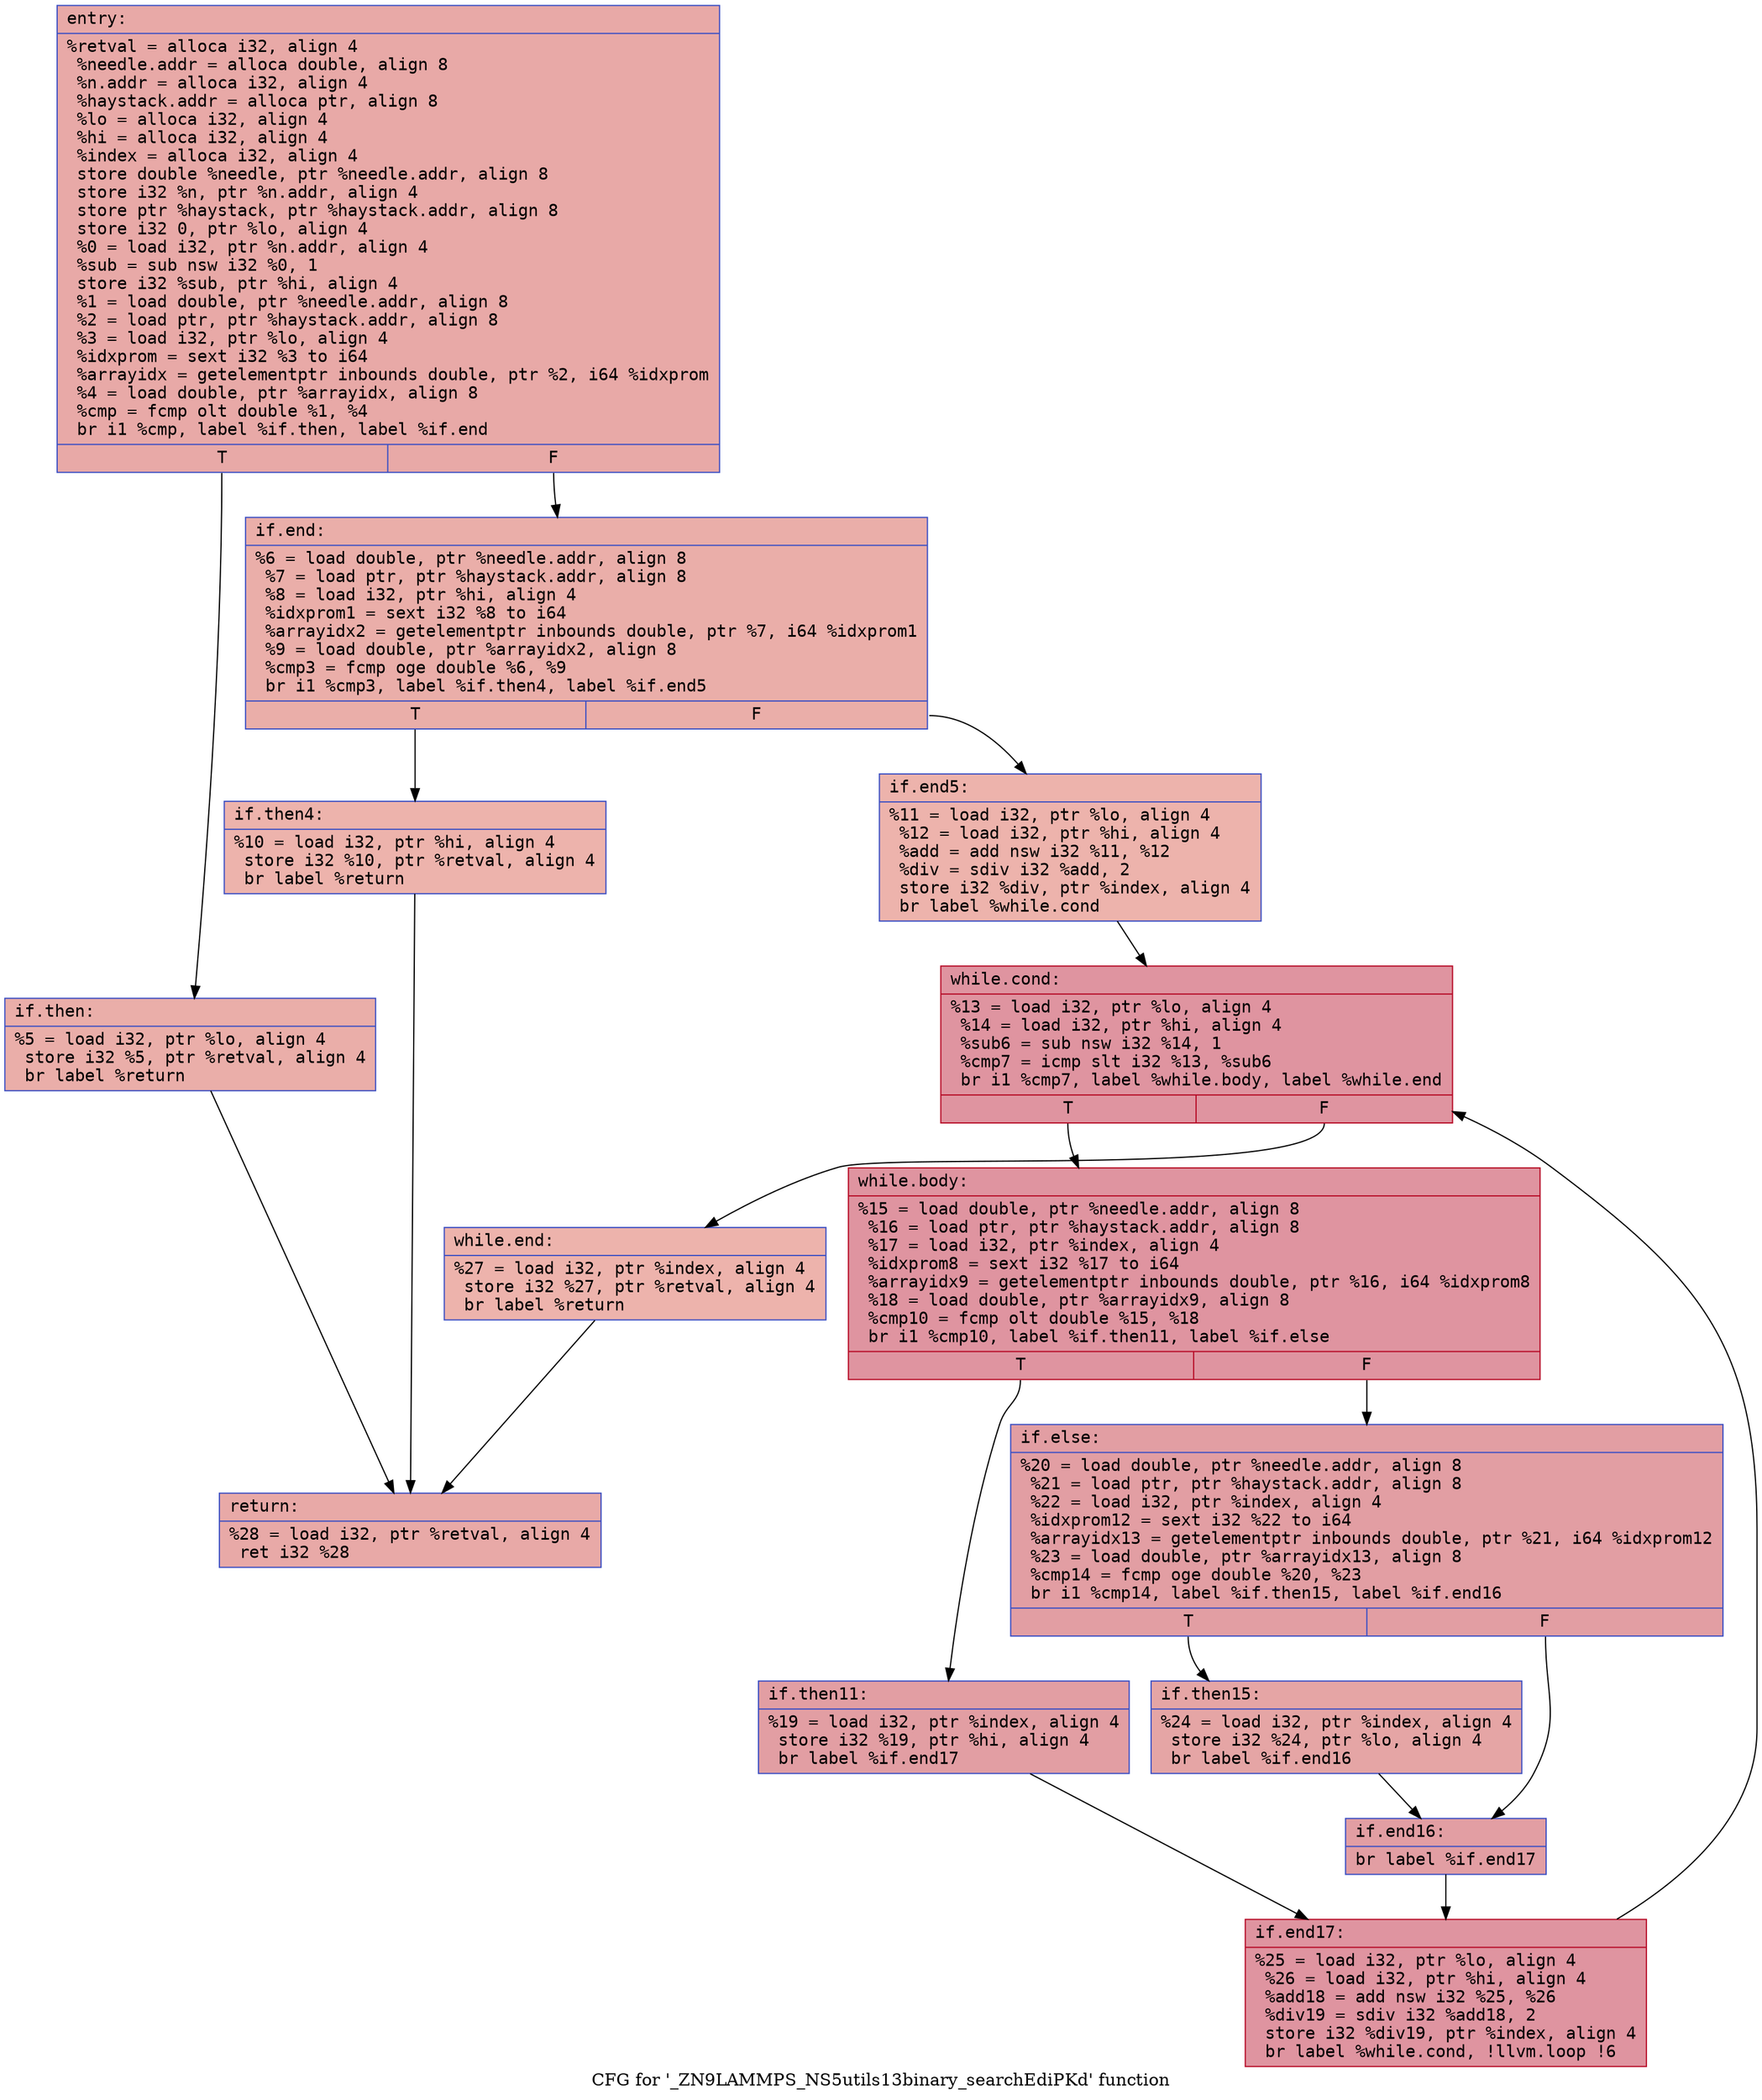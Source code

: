 digraph "CFG for '_ZN9LAMMPS_NS5utils13binary_searchEdiPKd' function" {
	label="CFG for '_ZN9LAMMPS_NS5utils13binary_searchEdiPKd' function";

	Node0x558416763000 [shape=record,color="#3d50c3ff", style=filled, fillcolor="#ca3b3770" fontname="Courier",label="{entry:\l|  %retval = alloca i32, align 4\l  %needle.addr = alloca double, align 8\l  %n.addr = alloca i32, align 4\l  %haystack.addr = alloca ptr, align 8\l  %lo = alloca i32, align 4\l  %hi = alloca i32, align 4\l  %index = alloca i32, align 4\l  store double %needle, ptr %needle.addr, align 8\l  store i32 %n, ptr %n.addr, align 4\l  store ptr %haystack, ptr %haystack.addr, align 8\l  store i32 0, ptr %lo, align 4\l  %0 = load i32, ptr %n.addr, align 4\l  %sub = sub nsw i32 %0, 1\l  store i32 %sub, ptr %hi, align 4\l  %1 = load double, ptr %needle.addr, align 8\l  %2 = load ptr, ptr %haystack.addr, align 8\l  %3 = load i32, ptr %lo, align 4\l  %idxprom = sext i32 %3 to i64\l  %arrayidx = getelementptr inbounds double, ptr %2, i64 %idxprom\l  %4 = load double, ptr %arrayidx, align 8\l  %cmp = fcmp olt double %1, %4\l  br i1 %cmp, label %if.then, label %if.end\l|{<s0>T|<s1>F}}"];
	Node0x558416763000:s0 -> Node0x558416763ea0[tooltip="entry -> if.then\nProbability 50.00%" ];
	Node0x558416763000:s1 -> Node0x558416763f10[tooltip="entry -> if.end\nProbability 50.00%" ];
	Node0x558416763ea0 [shape=record,color="#3d50c3ff", style=filled, fillcolor="#d0473d70" fontname="Courier",label="{if.then:\l|  %5 = load i32, ptr %lo, align 4\l  store i32 %5, ptr %retval, align 4\l  br label %return\l}"];
	Node0x558416763ea0 -> Node0x558416764150[tooltip="if.then -> return\nProbability 100.00%" ];
	Node0x558416763f10 [shape=record,color="#3d50c3ff", style=filled, fillcolor="#d0473d70" fontname="Courier",label="{if.end:\l|  %6 = load double, ptr %needle.addr, align 8\l  %7 = load ptr, ptr %haystack.addr, align 8\l  %8 = load i32, ptr %hi, align 4\l  %idxprom1 = sext i32 %8 to i64\l  %arrayidx2 = getelementptr inbounds double, ptr %7, i64 %idxprom1\l  %9 = load double, ptr %arrayidx2, align 8\l  %cmp3 = fcmp oge double %6, %9\l  br i1 %cmp3, label %if.then4, label %if.end5\l|{<s0>T|<s1>F}}"];
	Node0x558416763f10:s0 -> Node0x558416764650[tooltip="if.end -> if.then4\nProbability 50.00%" ];
	Node0x558416763f10:s1 -> Node0x5584167646d0[tooltip="if.end -> if.end5\nProbability 50.00%" ];
	Node0x558416764650 [shape=record,color="#3d50c3ff", style=filled, fillcolor="#d6524470" fontname="Courier",label="{if.then4:\l|  %10 = load i32, ptr %hi, align 4\l  store i32 %10, ptr %retval, align 4\l  br label %return\l}"];
	Node0x558416764650 -> Node0x558416764150[tooltip="if.then4 -> return\nProbability 100.00%" ];
	Node0x5584167646d0 [shape=record,color="#3d50c3ff", style=filled, fillcolor="#d6524470" fontname="Courier",label="{if.end5:\l|  %11 = load i32, ptr %lo, align 4\l  %12 = load i32, ptr %hi, align 4\l  %add = add nsw i32 %11, %12\l  %div = sdiv i32 %add, 2\l  store i32 %div, ptr %index, align 4\l  br label %while.cond\l}"];
	Node0x5584167646d0 -> Node0x558416763ba0[tooltip="if.end5 -> while.cond\nProbability 100.00%" ];
	Node0x558416763ba0 [shape=record,color="#b70d28ff", style=filled, fillcolor="#b70d2870" fontname="Courier",label="{while.cond:\l|  %13 = load i32, ptr %lo, align 4\l  %14 = load i32, ptr %hi, align 4\l  %sub6 = sub nsw i32 %14, 1\l  %cmp7 = icmp slt i32 %13, %sub6\l  br i1 %cmp7, label %while.body, label %while.end\l|{<s0>T|<s1>F}}"];
	Node0x558416763ba0:s0 -> Node0x5584167651c0[tooltip="while.cond -> while.body\nProbability 96.88%" ];
	Node0x558416763ba0:s1 -> Node0x558416765240[tooltip="while.cond -> while.end\nProbability 3.12%" ];
	Node0x5584167651c0 [shape=record,color="#b70d28ff", style=filled, fillcolor="#b70d2870" fontname="Courier",label="{while.body:\l|  %15 = load double, ptr %needle.addr, align 8\l  %16 = load ptr, ptr %haystack.addr, align 8\l  %17 = load i32, ptr %index, align 4\l  %idxprom8 = sext i32 %17 to i64\l  %arrayidx9 = getelementptr inbounds double, ptr %16, i64 %idxprom8\l  %18 = load double, ptr %arrayidx9, align 8\l  %cmp10 = fcmp olt double %15, %18\l  br i1 %cmp10, label %if.then11, label %if.else\l|{<s0>T|<s1>F}}"];
	Node0x5584167651c0:s0 -> Node0x558416765790[tooltip="while.body -> if.then11\nProbability 50.00%" ];
	Node0x5584167651c0:s1 -> Node0x558416765810[tooltip="while.body -> if.else\nProbability 50.00%" ];
	Node0x558416765790 [shape=record,color="#3d50c3ff", style=filled, fillcolor="#be242e70" fontname="Courier",label="{if.then11:\l|  %19 = load i32, ptr %index, align 4\l  store i32 %19, ptr %hi, align 4\l  br label %if.end17\l}"];
	Node0x558416765790 -> Node0x558416765ab0[tooltip="if.then11 -> if.end17\nProbability 100.00%" ];
	Node0x558416765810 [shape=record,color="#3d50c3ff", style=filled, fillcolor="#be242e70" fontname="Courier",label="{if.else:\l|  %20 = load double, ptr %needle.addr, align 8\l  %21 = load ptr, ptr %haystack.addr, align 8\l  %22 = load i32, ptr %index, align 4\l  %idxprom12 = sext i32 %22 to i64\l  %arrayidx13 = getelementptr inbounds double, ptr %21, i64 %idxprom12\l  %23 = load double, ptr %arrayidx13, align 8\l  %cmp14 = fcmp oge double %20, %23\l  br i1 %cmp14, label %if.then15, label %if.end16\l|{<s0>T|<s1>F}}"];
	Node0x558416765810:s0 -> Node0x558416765fc0[tooltip="if.else -> if.then15\nProbability 50.00%" ];
	Node0x558416765810:s1 -> Node0x558416766040[tooltip="if.else -> if.end16\nProbability 50.00%" ];
	Node0x558416765fc0 [shape=record,color="#3d50c3ff", style=filled, fillcolor="#c5333470" fontname="Courier",label="{if.then15:\l|  %24 = load i32, ptr %index, align 4\l  store i32 %24, ptr %lo, align 4\l  br label %if.end16\l}"];
	Node0x558416765fc0 -> Node0x558416766040[tooltip="if.then15 -> if.end16\nProbability 100.00%" ];
	Node0x558416766040 [shape=record,color="#3d50c3ff", style=filled, fillcolor="#be242e70" fontname="Courier",label="{if.end16:\l|  br label %if.end17\l}"];
	Node0x558416766040 -> Node0x558416765ab0[tooltip="if.end16 -> if.end17\nProbability 100.00%" ];
	Node0x558416765ab0 [shape=record,color="#b70d28ff", style=filled, fillcolor="#b70d2870" fontname="Courier",label="{if.end17:\l|  %25 = load i32, ptr %lo, align 4\l  %26 = load i32, ptr %hi, align 4\l  %add18 = add nsw i32 %25, %26\l  %div19 = sdiv i32 %add18, 2\l  store i32 %div19, ptr %index, align 4\l  br label %while.cond, !llvm.loop !6\l}"];
	Node0x558416765ab0 -> Node0x558416763ba0[tooltip="if.end17 -> while.cond\nProbability 100.00%" ];
	Node0x558416765240 [shape=record,color="#3d50c3ff", style=filled, fillcolor="#d6524470" fontname="Courier",label="{while.end:\l|  %27 = load i32, ptr %index, align 4\l  store i32 %27, ptr %retval, align 4\l  br label %return\l}"];
	Node0x558416765240 -> Node0x558416764150[tooltip="while.end -> return\nProbability 100.00%" ];
	Node0x558416764150 [shape=record,color="#3d50c3ff", style=filled, fillcolor="#ca3b3770" fontname="Courier",label="{return:\l|  %28 = load i32, ptr %retval, align 4\l  ret i32 %28\l}"];
}
